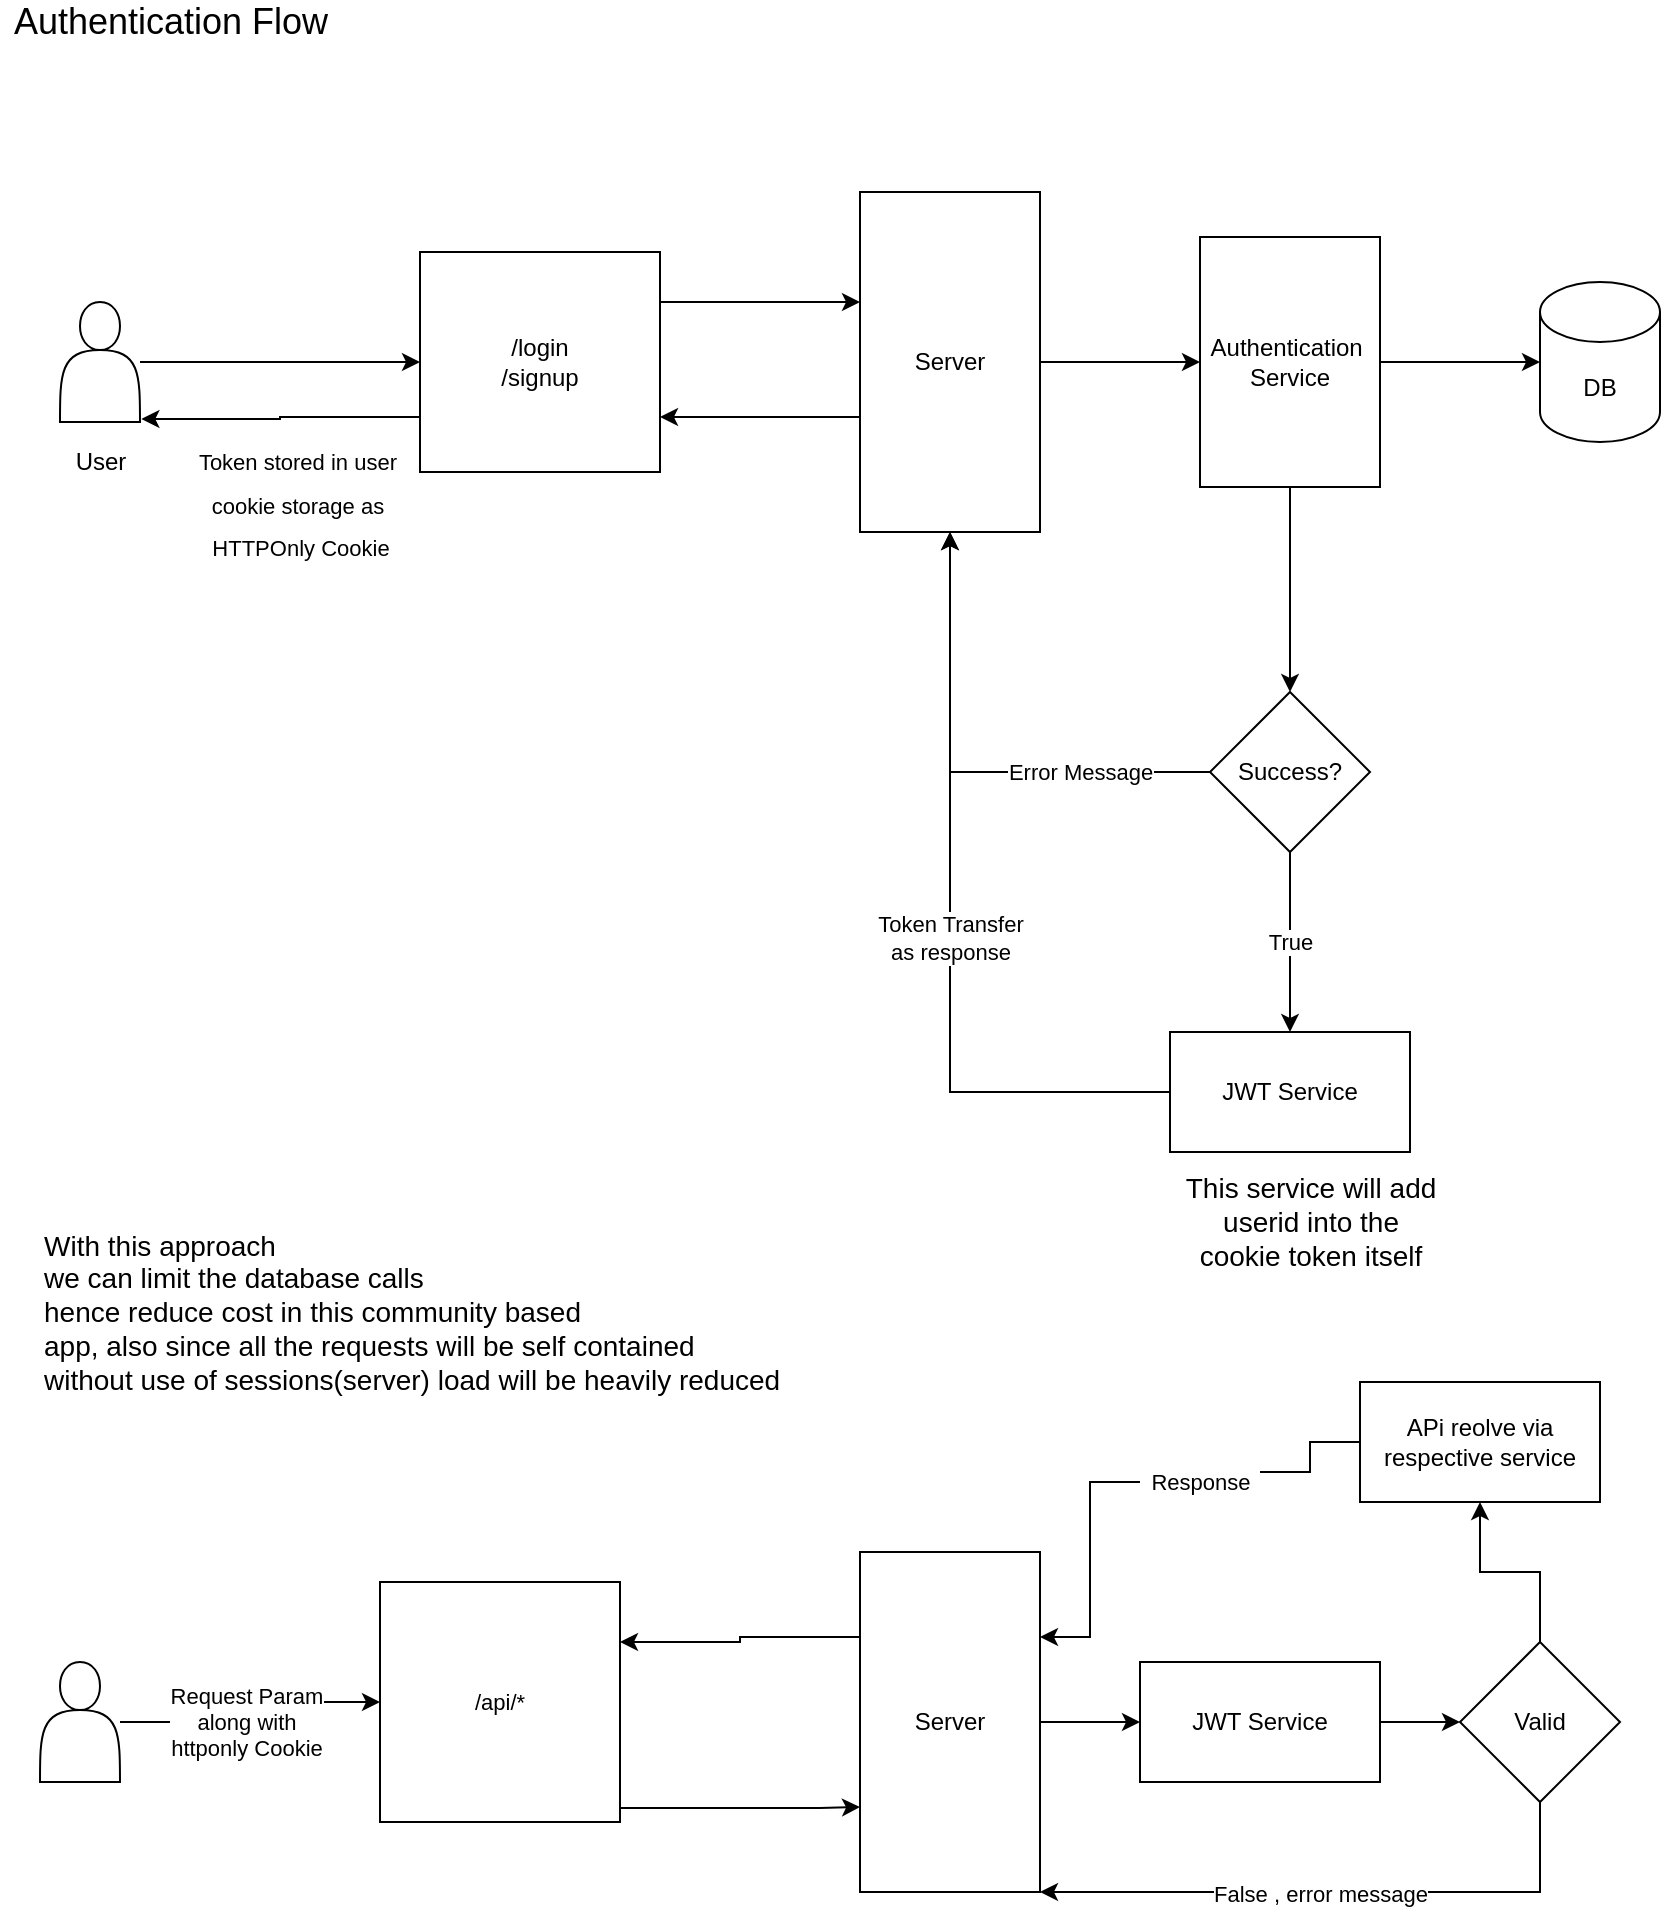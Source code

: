 <mxfile version="16.5.3" type="github" pages="4">
  <diagram id="mlN1lr6VNzN7cxFdERIH" name="Authentication">
    <mxGraphModel dx="1138" dy="503" grid="1" gridSize="10" guides="1" tooltips="1" connect="1" arrows="1" fold="1" page="1" pageScale="1" pageWidth="850" pageHeight="1100" math="0" shadow="0">
      <root>
        <mxCell id="0" />
        <mxCell id="1" parent="0" />
        <mxCell id="NsBSJuyFXzRyLEHLsMyV-5" value="" style="edgeStyle=orthogonalEdgeStyle;rounded=0;orthogonalLoop=1;jettySize=auto;html=1;" parent="1" source="NsBSJuyFXzRyLEHLsMyV-1" target="NsBSJuyFXzRyLEHLsMyV-4" edge="1">
          <mxGeometry relative="1" as="geometry" />
        </mxCell>
        <mxCell id="NsBSJuyFXzRyLEHLsMyV-1" value="" style="shape=actor;whiteSpace=wrap;html=1;" parent="1" vertex="1">
          <mxGeometry x="30" y="180" width="40" height="60" as="geometry" />
        </mxCell>
        <mxCell id="NsBSJuyFXzRyLEHLsMyV-2" value="User" style="text;html=1;align=center;verticalAlign=middle;resizable=0;points=[];autosize=1;strokeColor=none;fillColor=none;" parent="1" vertex="1">
          <mxGeometry x="30" y="250" width="40" height="20" as="geometry" />
        </mxCell>
        <mxCell id="NsBSJuyFXzRyLEHLsMyV-10" value="" style="edgeStyle=orthogonalEdgeStyle;rounded=0;orthogonalLoop=1;jettySize=auto;html=1;" parent="1" source="NsBSJuyFXzRyLEHLsMyV-3" target="NsBSJuyFXzRyLEHLsMyV-9" edge="1">
          <mxGeometry relative="1" as="geometry" />
        </mxCell>
        <mxCell id="NsBSJuyFXzRyLEHLsMyV-22" style="edgeStyle=orthogonalEdgeStyle;rounded=0;orthogonalLoop=1;jettySize=auto;html=1;exitX=0;exitY=0.75;exitDx=0;exitDy=0;entryX=1;entryY=0.75;entryDx=0;entryDy=0;fontSize=18;" parent="1" source="NsBSJuyFXzRyLEHLsMyV-3" target="NsBSJuyFXzRyLEHLsMyV-4" edge="1">
          <mxGeometry relative="1" as="geometry">
            <Array as="points">
              <mxPoint x="430" y="237" />
            </Array>
          </mxGeometry>
        </mxCell>
        <mxCell id="NsBSJuyFXzRyLEHLsMyV-3" value="Server" style="rounded=0;whiteSpace=wrap;html=1;" parent="1" vertex="1">
          <mxGeometry x="430" y="125" width="90" height="170" as="geometry" />
        </mxCell>
        <mxCell id="NsBSJuyFXzRyLEHLsMyV-6" style="edgeStyle=orthogonalEdgeStyle;rounded=0;orthogonalLoop=1;jettySize=auto;html=1;" parent="1" source="NsBSJuyFXzRyLEHLsMyV-4" edge="1">
          <mxGeometry relative="1" as="geometry">
            <mxPoint x="430" y="180" as="targetPoint" />
            <Array as="points">
              <mxPoint x="430" y="180" />
            </Array>
          </mxGeometry>
        </mxCell>
        <mxCell id="NsBSJuyFXzRyLEHLsMyV-23" style="edgeStyle=orthogonalEdgeStyle;rounded=0;orthogonalLoop=1;jettySize=auto;html=1;exitX=0;exitY=0.75;exitDx=0;exitDy=0;entryX=1.017;entryY=0.975;entryDx=0;entryDy=0;entryPerimeter=0;fontSize=18;" parent="1" source="NsBSJuyFXzRyLEHLsMyV-4" target="NsBSJuyFXzRyLEHLsMyV-1" edge="1">
          <mxGeometry relative="1" as="geometry" />
        </mxCell>
        <mxCell id="NsBSJuyFXzRyLEHLsMyV-4" value="/login&lt;br&gt;/signup" style="whiteSpace=wrap;html=1;" parent="1" vertex="1">
          <mxGeometry x="210" y="155" width="120" height="110" as="geometry" />
        </mxCell>
        <mxCell id="NsBSJuyFXzRyLEHLsMyV-12" style="edgeStyle=orthogonalEdgeStyle;rounded=0;orthogonalLoop=1;jettySize=auto;html=1;entryX=0;entryY=0.5;entryDx=0;entryDy=0;entryPerimeter=0;" parent="1" source="NsBSJuyFXzRyLEHLsMyV-9" target="NsBSJuyFXzRyLEHLsMyV-11" edge="1">
          <mxGeometry relative="1" as="geometry" />
        </mxCell>
        <mxCell id="NsBSJuyFXzRyLEHLsMyV-14" value="" style="edgeStyle=orthogonalEdgeStyle;rounded=0;orthogonalLoop=1;jettySize=auto;html=1;" parent="1" source="NsBSJuyFXzRyLEHLsMyV-9" target="NsBSJuyFXzRyLEHLsMyV-13" edge="1">
          <mxGeometry relative="1" as="geometry" />
        </mxCell>
        <mxCell id="NsBSJuyFXzRyLEHLsMyV-9" value="Authentication&amp;nbsp;&lt;br&gt;Service" style="rounded=0;whiteSpace=wrap;html=1;" parent="1" vertex="1">
          <mxGeometry x="600" y="147.5" width="90" height="125" as="geometry" />
        </mxCell>
        <mxCell id="NsBSJuyFXzRyLEHLsMyV-11" value="DB" style="shape=cylinder3;whiteSpace=wrap;html=1;boundedLbl=1;backgroundOutline=1;size=15;" parent="1" vertex="1">
          <mxGeometry x="770" y="170" width="60" height="80" as="geometry" />
        </mxCell>
        <mxCell id="NsBSJuyFXzRyLEHLsMyV-16" value="True" style="edgeStyle=orthogonalEdgeStyle;rounded=0;orthogonalLoop=1;jettySize=auto;html=1;" parent="1" source="NsBSJuyFXzRyLEHLsMyV-13" target="NsBSJuyFXzRyLEHLsMyV-15" edge="1">
          <mxGeometry relative="1" as="geometry" />
        </mxCell>
        <mxCell id="NsBSJuyFXzRyLEHLsMyV-19" style="edgeStyle=orthogonalEdgeStyle;rounded=0;orthogonalLoop=1;jettySize=auto;html=1;entryX=0.5;entryY=1;entryDx=0;entryDy=0;" parent="1" source="NsBSJuyFXzRyLEHLsMyV-13" target="NsBSJuyFXzRyLEHLsMyV-3" edge="1">
          <mxGeometry relative="1" as="geometry" />
        </mxCell>
        <mxCell id="NsBSJuyFXzRyLEHLsMyV-20" value="Error Message" style="edgeLabel;html=1;align=center;verticalAlign=middle;resizable=0;points=[];" parent="NsBSJuyFXzRyLEHLsMyV-19" vertex="1" connectable="0">
          <mxGeometry x="-0.208" y="4" relative="1" as="geometry">
            <mxPoint x="34" y="-4" as="offset" />
          </mxGeometry>
        </mxCell>
        <mxCell id="NsBSJuyFXzRyLEHLsMyV-13" value="Success?" style="rhombus;whiteSpace=wrap;html=1;rounded=0;" parent="1" vertex="1">
          <mxGeometry x="605" y="375" width="80" height="80" as="geometry" />
        </mxCell>
        <mxCell id="NsBSJuyFXzRyLEHLsMyV-17" style="edgeStyle=orthogonalEdgeStyle;rounded=0;orthogonalLoop=1;jettySize=auto;html=1;entryX=0.5;entryY=1;entryDx=0;entryDy=0;" parent="1" source="NsBSJuyFXzRyLEHLsMyV-15" target="NsBSJuyFXzRyLEHLsMyV-3" edge="1">
          <mxGeometry relative="1" as="geometry" />
        </mxCell>
        <mxCell id="NsBSJuyFXzRyLEHLsMyV-18" value="Token Transfer&lt;br&gt;as response" style="edgeLabel;html=1;align=center;verticalAlign=middle;resizable=0;points=[];" parent="NsBSJuyFXzRyLEHLsMyV-17" vertex="1" connectable="0">
          <mxGeometry x="-0.038" relative="1" as="geometry">
            <mxPoint as="offset" />
          </mxGeometry>
        </mxCell>
        <mxCell id="NsBSJuyFXzRyLEHLsMyV-15" value="JWT Service" style="whiteSpace=wrap;html=1;rounded=0;" parent="1" vertex="1">
          <mxGeometry x="585" y="545" width="120" height="60" as="geometry" />
        </mxCell>
        <mxCell id="NsBSJuyFXzRyLEHLsMyV-21" value="&lt;font style=&quot;font-size: 18px&quot;&gt;Authentication Flow&lt;/font&gt;" style="text;html=1;align=center;verticalAlign=middle;resizable=0;points=[];autosize=1;strokeColor=none;fillColor=none;" parent="1" vertex="1">
          <mxGeometry y="30" width="170" height="20" as="geometry" />
        </mxCell>
        <mxCell id="NsBSJuyFXzRyLEHLsMyV-24" value="&lt;font style=&quot;font-size: 11px&quot;&gt;Token stored in user&amp;nbsp;&lt;br&gt;cookie storage as&amp;nbsp;&lt;br&gt;HTTPOnly Cookie&lt;br&gt;&lt;/font&gt;" style="text;html=1;align=center;verticalAlign=middle;resizable=0;points=[];autosize=1;strokeColor=none;fillColor=none;fontSize=18;" parent="1" vertex="1">
          <mxGeometry x="90" y="240" width="120" height="80" as="geometry" />
        </mxCell>
        <mxCell id="NsBSJuyFXzRyLEHLsMyV-28" value="" style="edgeStyle=orthogonalEdgeStyle;rounded=0;orthogonalLoop=1;jettySize=auto;html=1;fontSize=11;" parent="1" source="NsBSJuyFXzRyLEHLsMyV-25" target="NsBSJuyFXzRyLEHLsMyV-27" edge="1">
          <mxGeometry relative="1" as="geometry" />
        </mxCell>
        <mxCell id="NsBSJuyFXzRyLEHLsMyV-32" value="Request Param&lt;br&gt;along with &lt;br&gt;httponly Cookie" style="edgeLabel;html=1;align=center;verticalAlign=middle;resizable=0;points=[];fontSize=11;" parent="NsBSJuyFXzRyLEHLsMyV-28" vertex="1" connectable="0">
          <mxGeometry x="-0.3" y="-3" relative="1" as="geometry">
            <mxPoint x="14" y="-3" as="offset" />
          </mxGeometry>
        </mxCell>
        <mxCell id="NsBSJuyFXzRyLEHLsMyV-25" value="" style="shape=actor;whiteSpace=wrap;html=1;fontSize=11;" parent="1" vertex="1">
          <mxGeometry x="20" y="860" width="40" height="60" as="geometry" />
        </mxCell>
        <mxCell id="NsBSJuyFXzRyLEHLsMyV-31" style="edgeStyle=orthogonalEdgeStyle;rounded=0;orthogonalLoop=1;jettySize=auto;html=1;entryX=0;entryY=0.5;entryDx=0;entryDy=0;fontSize=11;" parent="1" source="NsBSJuyFXzRyLEHLsMyV-26" target="NsBSJuyFXzRyLEHLsMyV-30" edge="1">
          <mxGeometry relative="1" as="geometry" />
        </mxCell>
        <mxCell id="NsBSJuyFXzRyLEHLsMyV-41" style="edgeStyle=orthogonalEdgeStyle;rounded=0;orthogonalLoop=1;jettySize=auto;html=1;exitX=0;exitY=0.25;exitDx=0;exitDy=0;entryX=1;entryY=0.25;entryDx=0;entryDy=0;fontSize=11;" parent="1" source="NsBSJuyFXzRyLEHLsMyV-26" target="NsBSJuyFXzRyLEHLsMyV-27" edge="1">
          <mxGeometry relative="1" as="geometry" />
        </mxCell>
        <mxCell id="NsBSJuyFXzRyLEHLsMyV-26" value="Server" style="rounded=0;whiteSpace=wrap;html=1;" parent="1" vertex="1">
          <mxGeometry x="430" y="805" width="90" height="170" as="geometry" />
        </mxCell>
        <mxCell id="NsBSJuyFXzRyLEHLsMyV-29" style="edgeStyle=orthogonalEdgeStyle;rounded=0;orthogonalLoop=1;jettySize=auto;html=1;entryX=0;entryY=0.75;entryDx=0;entryDy=0;fontSize=11;" parent="1" source="NsBSJuyFXzRyLEHLsMyV-27" target="NsBSJuyFXzRyLEHLsMyV-26" edge="1">
          <mxGeometry relative="1" as="geometry">
            <Array as="points">
              <mxPoint x="410" y="933" />
              <mxPoint x="410" y="933" />
            </Array>
          </mxGeometry>
        </mxCell>
        <mxCell id="NsBSJuyFXzRyLEHLsMyV-27" value="/api/*" style="whiteSpace=wrap;html=1;fontSize=11;" parent="1" vertex="1">
          <mxGeometry x="190" y="820" width="120" height="120" as="geometry" />
        </mxCell>
        <mxCell id="NsBSJuyFXzRyLEHLsMyV-34" value="" style="edgeStyle=orthogonalEdgeStyle;rounded=0;orthogonalLoop=1;jettySize=auto;html=1;fontSize=11;" parent="1" source="NsBSJuyFXzRyLEHLsMyV-30" target="NsBSJuyFXzRyLEHLsMyV-33" edge="1">
          <mxGeometry relative="1" as="geometry" />
        </mxCell>
        <mxCell id="NsBSJuyFXzRyLEHLsMyV-30" value="JWT Service" style="whiteSpace=wrap;html=1;rounded=0;" parent="1" vertex="1">
          <mxGeometry x="570" y="860" width="120" height="60" as="geometry" />
        </mxCell>
        <mxCell id="NsBSJuyFXzRyLEHLsMyV-35" style="edgeStyle=orthogonalEdgeStyle;rounded=0;orthogonalLoop=1;jettySize=auto;html=1;entryX=1;entryY=1;entryDx=0;entryDy=0;fontSize=11;" parent="1" source="NsBSJuyFXzRyLEHLsMyV-33" target="NsBSJuyFXzRyLEHLsMyV-26" edge="1">
          <mxGeometry relative="1" as="geometry">
            <Array as="points">
              <mxPoint x="770" y="975" />
            </Array>
          </mxGeometry>
        </mxCell>
        <mxCell id="NsBSJuyFXzRyLEHLsMyV-36" value="False , error message" style="edgeLabel;html=1;align=center;verticalAlign=middle;resizable=0;points=[];fontSize=11;" parent="NsBSJuyFXzRyLEHLsMyV-35" vertex="1" connectable="0">
          <mxGeometry x="0.05" y="1" relative="1" as="geometry">
            <mxPoint as="offset" />
          </mxGeometry>
        </mxCell>
        <mxCell id="NsBSJuyFXzRyLEHLsMyV-38" value="" style="edgeStyle=orthogonalEdgeStyle;rounded=0;orthogonalLoop=1;jettySize=auto;html=1;fontSize=11;" parent="1" source="NsBSJuyFXzRyLEHLsMyV-33" target="NsBSJuyFXzRyLEHLsMyV-37" edge="1">
          <mxGeometry relative="1" as="geometry" />
        </mxCell>
        <mxCell id="NsBSJuyFXzRyLEHLsMyV-33" value="Valid" style="rhombus;whiteSpace=wrap;html=1;rounded=0;" parent="1" vertex="1">
          <mxGeometry x="730" y="850" width="80" height="80" as="geometry" />
        </mxCell>
        <mxCell id="NsBSJuyFXzRyLEHLsMyV-39" style="edgeStyle=orthogonalEdgeStyle;rounded=0;orthogonalLoop=1;jettySize=auto;html=1;entryX=1;entryY=0.25;entryDx=0;entryDy=0;fontSize=11;startArrow=none;" parent="1" source="NsBSJuyFXzRyLEHLsMyV-40" target="NsBSJuyFXzRyLEHLsMyV-26" edge="1">
          <mxGeometry relative="1" as="geometry" />
        </mxCell>
        <mxCell id="NsBSJuyFXzRyLEHLsMyV-37" value="APi reolve via respective service" style="whiteSpace=wrap;html=1;rounded=0;" parent="1" vertex="1">
          <mxGeometry x="680" y="720" width="120" height="60" as="geometry" />
        </mxCell>
        <mxCell id="NsBSJuyFXzRyLEHLsMyV-40" value="Response" style="text;html=1;align=center;verticalAlign=middle;resizable=0;points=[];autosize=1;strokeColor=none;fillColor=none;fontSize=11;" parent="1" vertex="1">
          <mxGeometry x="570" y="760" width="60" height="20" as="geometry" />
        </mxCell>
        <mxCell id="NsBSJuyFXzRyLEHLsMyV-42" value="" style="edgeStyle=orthogonalEdgeStyle;rounded=0;orthogonalLoop=1;jettySize=auto;html=1;entryX=1;entryY=0.25;entryDx=0;entryDy=0;fontSize=11;endArrow=none;" parent="1" source="NsBSJuyFXzRyLEHLsMyV-37" target="NsBSJuyFXzRyLEHLsMyV-40" edge="1">
          <mxGeometry relative="1" as="geometry">
            <mxPoint x="680" y="750" as="sourcePoint" />
            <mxPoint x="520" y="847.5" as="targetPoint" />
          </mxGeometry>
        </mxCell>
        <mxCell id="NsBSJuyFXzRyLEHLsMyV-43" value="&lt;font style=&quot;font-size: 14px&quot;&gt;With this approach&amp;nbsp;&lt;br&gt;we can limit the database calls&lt;br&gt;hence reduce cost in this community based&lt;br&gt;app, also since all the requests will be self contained&amp;nbsp;&lt;br&gt;without use of sessions(server) load will be heavily reduced&lt;/font&gt;" style="text;html=1;align=left;verticalAlign=middle;resizable=0;points=[];autosize=1;strokeColor=none;fillColor=none;fontSize=11;" parent="1" vertex="1">
          <mxGeometry x="20" y="650" width="380" height="70" as="geometry" />
        </mxCell>
        <mxCell id="q-nRpNs554MgkvnLMEds-1" value="This service will add&lt;br&gt;userid into the &lt;br&gt;cookie token itself" style="text;html=1;align=center;verticalAlign=middle;resizable=0;points=[];autosize=1;strokeColor=none;fillColor=none;fontSize=14;" parent="1" vertex="1">
          <mxGeometry x="585" y="610" width="140" height="60" as="geometry" />
        </mxCell>
      </root>
    </mxGraphModel>
  </diagram>
  <diagram id="ZU1UuqrW1pWKJgc8ddJW" name="API Endpoints">
    <mxGraphModel dx="1138" dy="503" grid="1" gridSize="10" guides="1" tooltips="1" connect="1" arrows="1" fold="1" page="1" pageScale="1" pageWidth="850" pageHeight="1100" math="0" shadow="0">
      <root>
        <mxCell id="c0v6UYOoIOKIt0m8rgRB-0" />
        <mxCell id="c0v6UYOoIOKIt0m8rgRB-1" parent="c0v6UYOoIOKIt0m8rgRB-0" />
        <mxCell id="c0v6UYOoIOKIt0m8rgRB-2" value="Authentication" style="text;html=1;align=center;verticalAlign=middle;resizable=0;points=[];autosize=1;strokeColor=none;fillColor=none;fontSize=14;" parent="c0v6UYOoIOKIt0m8rgRB-1" vertex="1">
          <mxGeometry x="45" y="150" width="100" height="20" as="geometry" />
        </mxCell>
        <mxCell id="c0v6UYOoIOKIt0m8rgRB-4" value="User" style="text;html=1;align=center;verticalAlign=middle;resizable=0;points=[];autosize=1;strokeColor=none;fillColor=none;fontSize=14;" parent="c0v6UYOoIOKIt0m8rgRB-1" vertex="1">
          <mxGeometry x="245" y="150" width="50" height="20" as="geometry" />
        </mxCell>
        <mxCell id="zKysxyzHhcW2yDFut4gX-2" value="&lt;div style=&quot;text-align: left&quot;&gt;&lt;b&gt;POST&lt;/b&gt;&lt;br&gt;&lt;/div&gt;&lt;div style=&quot;text-align: left&quot;&gt;&lt;span&gt;/login&lt;/span&gt;&lt;/div&gt;&lt;div style=&quot;text-align: left&quot;&gt;&lt;span&gt;&lt;b&gt;REQ&lt;/b&gt;&lt;/span&gt;&lt;/div&gt;&lt;div style=&quot;text-align: left&quot;&gt;&lt;span&gt;email&lt;/span&gt;&lt;/div&gt;&lt;div style=&quot;text-align: left&quot;&gt;&lt;span&gt;password&lt;/span&gt;&lt;/div&gt;&lt;div style=&quot;text-align: left&quot;&gt;&lt;span&gt;&lt;b&gt;RES&lt;/b&gt;&lt;/span&gt;&lt;/div&gt;&lt;div style=&quot;text-align: left&quot;&gt;&lt;span&gt;message&lt;/span&gt;&lt;/div&gt;&lt;div style=&quot;text-align: left&quot;&gt;&lt;span&gt;cookie&lt;/span&gt;&lt;/div&gt;" style="rounded=1;whiteSpace=wrap;html=1;fontSize=14;" parent="c0v6UYOoIOKIt0m8rgRB-1" vertex="1">
          <mxGeometry x="45" y="180" width="120" height="150" as="geometry" />
        </mxCell>
        <mxCell id="zKysxyzHhcW2yDFut4gX-3" value="&lt;div style=&quot;text-align: left&quot;&gt;&lt;b&gt;POST&lt;/b&gt;&lt;br&gt;&lt;/div&gt;&lt;div style=&quot;text-align: left&quot;&gt;&lt;span&gt;/signup&lt;/span&gt;&lt;/div&gt;&lt;div style=&quot;text-align: left&quot;&gt;&lt;span&gt;&lt;b&gt;REQ&lt;/b&gt;&lt;/span&gt;&lt;/div&gt;&lt;div style=&quot;text-align: left&quot;&gt;&lt;span&gt;email&lt;/span&gt;&lt;/div&gt;&lt;div style=&quot;text-align: left&quot;&gt;&lt;span&gt;password&lt;/span&gt;&lt;/div&gt;&lt;div style=&quot;text-align: left&quot;&gt;&lt;span&gt;name&lt;/span&gt;&lt;/div&gt;&lt;div style=&quot;text-align: left&quot;&gt;&lt;span&gt;type&lt;/span&gt;&lt;/div&gt;&lt;div style=&quot;text-align: left&quot;&gt;&lt;div&gt;&lt;b&gt;RES&lt;/b&gt;&lt;/div&gt;&lt;div&gt;message&lt;/div&gt;&lt;/div&gt;" style="rounded=1;whiteSpace=wrap;html=1;fontSize=14;" parent="c0v6UYOoIOKIt0m8rgRB-1" vertex="1">
          <mxGeometry x="45" y="370" width="120" height="200" as="geometry" />
        </mxCell>
        <mxCell id="zKysxyzHhcW2yDFut4gX-4" value="&lt;div style=&quot;text-align: left&quot;&gt;&lt;b&gt;GET&lt;/b&gt;&lt;br&gt;&lt;/div&gt;&lt;div style=&quot;text-align: left&quot;&gt;&lt;span&gt;/profile&lt;/span&gt;&lt;/div&gt;&lt;div style=&quot;text-align: left&quot;&gt;&lt;b&gt;REQ&lt;/b&gt;&lt;/div&gt;&lt;div style=&quot;text-align: left&quot;&gt;cookie&lt;/div&gt;&lt;div style=&quot;text-align: left&quot;&gt;&lt;b&gt;Res&lt;/b&gt;&lt;/div&gt;&lt;div style=&quot;text-align: left&quot;&gt;all user details&lt;/div&gt;" style="rounded=1;whiteSpace=wrap;html=1;fontSize=14;" parent="c0v6UYOoIOKIt0m8rgRB-1" vertex="1">
          <mxGeometry x="240" y="180" width="120" height="110" as="geometry" />
        </mxCell>
        <mxCell id="I9oKW8PXVLF5XC2T5D57-0" value="&lt;div style=&quot;text-align: left&quot;&gt;&lt;b&gt;PUT&lt;/b&gt;&lt;br&gt;&lt;/div&gt;&lt;div style=&quot;text-align: left&quot;&gt;&lt;span&gt;/profile&lt;/span&gt;&lt;/div&gt;&lt;div style=&quot;text-align: left&quot;&gt;&lt;b&gt;REQ&lt;/b&gt;&lt;/div&gt;&lt;div style=&quot;text-align: left&quot;&gt;cookie&lt;/div&gt;&lt;div style=&quot;text-align: left&quot;&gt;params to&amp;nbsp;&lt;/div&gt;&lt;div style=&quot;text-align: left&quot;&gt;update&lt;/div&gt;&lt;div style=&quot;text-align: left&quot;&gt;&lt;b&gt;Res&lt;/b&gt;&lt;/div&gt;&lt;div style=&quot;text-align: left&quot;&gt;message /&amp;nbsp;&lt;/div&gt;&lt;div style=&quot;text-align: left&quot;&gt;updated values&lt;/div&gt;" style="rounded=1;whiteSpace=wrap;html=1;fontSize=14;" parent="c0v6UYOoIOKIt0m8rgRB-1" vertex="1">
          <mxGeometry x="240" y="330" width="130" height="180" as="geometry" />
        </mxCell>
        <mxCell id="I9oKW8PXVLF5XC2T5D57-1" value="Listing or forum" style="text;html=1;align=center;verticalAlign=middle;resizable=0;points=[];autosize=1;strokeColor=none;fillColor=none;fontSize=14;" parent="c0v6UYOoIOKIt0m8rgRB-1" vertex="1">
          <mxGeometry x="440" y="150" width="110" height="20" as="geometry" />
        </mxCell>
        <mxCell id="I9oKW8PXVLF5XC2T5D57-2" value="&lt;div style=&quot;text-align: left&quot;&gt;&lt;b&gt;GET&lt;/b&gt;&lt;br&gt;&lt;/div&gt;&lt;div style=&quot;text-align: left&quot;&gt;&lt;span&gt;&lt;br&gt;&lt;/span&gt;&lt;/div&gt;&lt;div style=&quot;text-align: left&quot;&gt;&lt;span&gt;/listing/study/:sid&lt;/span&gt;&lt;/div&gt;&lt;div style=&quot;text-align: left&quot;&gt;&lt;div&gt;/listing/forum/:fid&lt;/div&gt;&lt;div&gt;&lt;br&gt;&lt;/div&gt;&lt;/div&gt;&lt;div style=&quot;text-align: left&quot;&gt;&lt;b&gt;Res&lt;/b&gt;&lt;br&gt;&lt;/div&gt;&lt;div style=&quot;text-align: left&quot;&gt;particular list&lt;/div&gt;&lt;div style=&quot;text-align: left&quot;&gt;type&lt;/div&gt;&lt;div style=&quot;text-align: left&quot;&gt;&lt;br&gt;&lt;/div&gt;" style="rounded=1;whiteSpace=wrap;html=1;fontSize=14;" parent="c0v6UYOoIOKIt0m8rgRB-1" vertex="1">
          <mxGeometry x="440" y="180" width="150" height="180" as="geometry" />
        </mxCell>
        <mxCell id="XtNNtIao0WBWiyCKGlqJ-0" value="&lt;div style=&quot;text-align: left&quot;&gt;&lt;b&gt;GET&lt;/b&gt;&lt;br&gt;&lt;/div&gt;&lt;div style=&quot;text-align: left&quot;&gt;&lt;span&gt;/content/:cid/:mode&lt;/span&gt;&lt;/div&gt;&lt;div style=&quot;text-align: left&quot;&gt;&lt;b&gt;Res&lt;/b&gt;&lt;br&gt;&lt;/div&gt;&lt;div style=&quot;text-align: left&quot;&gt;particular list&lt;/div&gt;" style="rounded=1;whiteSpace=wrap;html=1;fontSize=14;" parent="c0v6UYOoIOKIt0m8rgRB-1" vertex="1">
          <mxGeometry x="640" y="180" width="160" height="210" as="geometry" />
        </mxCell>
        <mxCell id="XtNNtIao0WBWiyCKGlqJ-1" value="Content" style="text;html=1;align=center;verticalAlign=middle;resizable=0;points=[];autosize=1;strokeColor=none;fillColor=none;fontSize=14;" parent="c0v6UYOoIOKIt0m8rgRB-1" vertex="1">
          <mxGeometry x="630" y="150" width="60" height="20" as="geometry" />
        </mxCell>
        <mxCell id="lw98s7chPgkuSUvIplJf-0" value="&lt;div style=&quot;text-align: left&quot;&gt;&lt;b&gt;PATCH&lt;/b&gt;&lt;br&gt;&lt;/div&gt;&lt;div style=&quot;text-align: left&quot;&gt;&lt;span&gt;/content/:cid/&lt;/span&gt;&lt;/div&gt;&lt;div style=&quot;text-align: left&quot;&gt;&lt;span&gt;&lt;b&gt;REQ&lt;/b&gt;&lt;/span&gt;&lt;/div&gt;&lt;div style=&quot;text-align: left&quot;&gt;&lt;span&gt;Content to&amp;nbsp;&lt;/span&gt;&lt;/div&gt;&lt;div style=&quot;text-align: left&quot;&gt;&lt;span&gt;modify&lt;/span&gt;&lt;/div&gt;&lt;div style=&quot;text-align: left&quot;&gt;&lt;b&gt;Res&lt;/b&gt;&lt;br&gt;&lt;/div&gt;&lt;div style=&quot;text-align: left&quot;&gt;particular list&lt;/div&gt;" style="rounded=1;whiteSpace=wrap;html=1;fontSize=14;" parent="c0v6UYOoIOKIt0m8rgRB-1" vertex="1">
          <mxGeometry x="640" y="430" width="160" height="210" as="geometry" />
        </mxCell>
        <mxCell id="lw98s7chPgkuSUvIplJf-3" value="&lt;div style=&quot;text-align: left&quot;&gt;&lt;b&gt;PUT&lt;/b&gt;&lt;br&gt;&lt;/div&gt;&lt;div style=&quot;text-align: left&quot;&gt;&lt;span&gt;&lt;br&gt;&lt;/span&gt;&lt;/div&gt;&lt;div style=&quot;text-align: left&quot;&gt;&lt;span&gt;/listing/forum/:fid&lt;/span&gt;&lt;br&gt;&lt;/div&gt;&lt;div style=&quot;text-align: left&quot;&gt;&lt;div&gt;&lt;div&gt;&lt;b&gt;&lt;br&gt;&lt;/b&gt;&lt;/div&gt;&lt;div&gt;&lt;b&gt;REQ&lt;/b&gt;&lt;/div&gt;&lt;div&gt;&lt;span&gt;Comments&lt;/span&gt;&lt;/div&gt;&lt;div&gt;&lt;b&gt;&lt;br&gt;&lt;/b&gt;&lt;/div&gt;&lt;div&gt;&lt;b&gt;Res&lt;/b&gt;&lt;br&gt;&lt;/div&gt;&lt;/div&gt;&lt;/div&gt;&lt;div style=&quot;text-align: left&quot;&gt;message, cid&lt;/div&gt;" style="rounded=1;whiteSpace=wrap;html=1;fontSize=14;" parent="c0v6UYOoIOKIt0m8rgRB-1" vertex="1">
          <mxGeometry x="440" y="400" width="150" height="200" as="geometry" />
        </mxCell>
        <mxCell id="lw98s7chPgkuSUvIplJf-4" value="&lt;div style=&quot;text-align: left&quot;&gt;&lt;b&gt;DELETE&lt;/b&gt;&lt;/div&gt;&lt;div style=&quot;text-align: left&quot;&gt;&lt;br&gt;&lt;/div&gt;&lt;div style=&quot;text-align: left&quot;&gt;&lt;span&gt;/listing/forum/:fid&lt;/span&gt;&lt;br&gt;&lt;/div&gt;&lt;div style=&quot;text-align: left&quot;&gt;&lt;div&gt;&lt;div&gt;&lt;b&gt;&lt;br&gt;&lt;/b&gt;&lt;/div&gt;&lt;div&gt;&lt;b&gt;REQ&lt;/b&gt;&lt;/div&gt;&lt;div&gt;&lt;span&gt;comment ID&lt;/span&gt;&lt;/div&gt;&lt;div&gt;cid&lt;/div&gt;&lt;div&gt;&lt;b&gt;&lt;br&gt;&lt;/b&gt;&lt;/div&gt;&lt;div&gt;&lt;b&gt;Res&lt;/b&gt;&lt;br&gt;&lt;/div&gt;&lt;/div&gt;&lt;/div&gt;&lt;div style=&quot;text-align: left&quot;&gt;message, cid&lt;/div&gt;" style="rounded=1;whiteSpace=wrap;html=1;fontSize=14;" parent="c0v6UYOoIOKIt0m8rgRB-1" vertex="1">
          <mxGeometry x="450" y="670" width="150" height="200" as="geometry" />
        </mxCell>
        <mxCell id="lw98s7chPgkuSUvIplJf-5" value="&lt;div style=&quot;text-align: left&quot;&gt;&lt;span&gt;&lt;b&gt;POST&lt;/b&gt;&lt;/span&gt;&lt;/div&gt;&lt;div style=&quot;text-align: left&quot;&gt;&lt;span&gt;/content/:cid/&lt;/span&gt;&lt;br&gt;&lt;/div&gt;&lt;div style=&quot;text-align: left&quot;&gt;&lt;span&gt;&lt;b&gt;REQ&lt;/b&gt;&lt;/span&gt;&lt;/div&gt;&lt;div style=&quot;text-align: left&quot;&gt;Content Data&lt;/div&gt;&lt;div style=&quot;text-align: left&quot;&gt;&lt;b&gt;Res&lt;/b&gt;&lt;br&gt;&lt;/div&gt;&lt;div style=&quot;text-align: left&quot;&gt;message&lt;/div&gt;" style="rounded=1;whiteSpace=wrap;html=1;fontSize=14;" parent="c0v6UYOoIOKIt0m8rgRB-1" vertex="1">
          <mxGeometry x="640" y="670" width="160" height="210" as="geometry" />
        </mxCell>
        <mxCell id="lw98s7chPgkuSUvIplJf-6" value="Admin" style="text;html=1;align=center;verticalAlign=middle;resizable=0;points=[];autosize=1;strokeColor=none;fillColor=none;fontSize=14;" parent="c0v6UYOoIOKIt0m8rgRB-1" vertex="1">
          <mxGeometry x="45" y="630" width="60" height="20" as="geometry" />
        </mxCell>
        <mxCell id="lw98s7chPgkuSUvIplJf-7" value="&lt;div style=&quot;text-align: left&quot;&gt;&lt;b&gt;GET&lt;/b&gt;&lt;br&gt;&lt;/div&gt;&lt;div style=&quot;text-align: left&quot;&gt;&lt;span&gt;/requests&lt;/span&gt;&lt;/div&gt;&lt;div style=&quot;text-align: left&quot;&gt;&lt;b&gt;REQ&lt;/b&gt;&lt;/div&gt;&lt;div style=&quot;text-align: left&quot;&gt;cookie&lt;/div&gt;&lt;div style=&quot;text-align: left&quot;&gt;&lt;b&gt;Res&lt;/b&gt;&lt;/div&gt;&lt;div style=&quot;text-align: left&quot;&gt;all content&amp;nbsp;&lt;/div&gt;&lt;div style=&quot;text-align: left&quot;&gt;request details&lt;/div&gt;" style="rounded=1;whiteSpace=wrap;html=1;fontSize=14;" parent="c0v6UYOoIOKIt0m8rgRB-1" vertex="1">
          <mxGeometry x="45" y="660" width="120" height="140" as="geometry" />
        </mxCell>
        <mxCell id="lw98s7chPgkuSUvIplJf-8" value="&lt;div style=&quot;text-align: left&quot;&gt;&lt;b&gt;POST&lt;/b&gt;&lt;br&gt;&lt;/div&gt;&lt;div style=&quot;text-align: left&quot;&gt;&lt;span&gt;/requests/:rid&lt;/span&gt;&lt;/div&gt;&lt;div style=&quot;text-align: left&quot;&gt;&lt;b&gt;REQ&lt;/b&gt;&lt;/div&gt;&lt;div style=&quot;text-align: left&quot;&gt;approve/reject&lt;/div&gt;&lt;div style=&quot;text-align: left&quot;&gt;comments&lt;/div&gt;&lt;div style=&quot;text-align: left&quot;&gt;&lt;b&gt;Res&lt;/b&gt;&lt;/div&gt;&lt;div style=&quot;text-align: left&quot;&gt;message&lt;/div&gt;" style="rounded=1;whiteSpace=wrap;html=1;fontSize=14;" parent="c0v6UYOoIOKIt0m8rgRB-1" vertex="1">
          <mxGeometry x="220" y="660" width="120" height="140" as="geometry" />
        </mxCell>
      </root>
    </mxGraphModel>
  </diagram>
  <diagram id="GuPb17cSz0aAoLLf4HXN" name="User Interaction">
    <mxGraphModel dx="1138" dy="503" grid="1" gridSize="10" guides="1" tooltips="1" connect="1" arrows="1" fold="1" page="1" pageScale="1" pageWidth="850" pageHeight="1100" math="0" shadow="0">
      <root>
        <mxCell id="8m86IIgu7w236L_Eu7ke-0" />
        <mxCell id="8m86IIgu7w236L_Eu7ke-1" parent="8m86IIgu7w236L_Eu7ke-0" />
        <mxCell id="y18nd3dyhlxr6UuUFKT0-1" value="" style="edgeStyle=orthogonalEdgeStyle;rounded=0;orthogonalLoop=1;jettySize=auto;html=1;" edge="1" parent="8m86IIgu7w236L_Eu7ke-1" source="8pMybFn7hFTpGmJMEQ0C-22" target="y18nd3dyhlxr6UuUFKT0-0">
          <mxGeometry relative="1" as="geometry" />
        </mxCell>
        <mxCell id="8pMybFn7hFTpGmJMEQ0C-22" value="&lt;br&gt;&lt;br&gt;&lt;br&gt;&lt;br&gt;&lt;br&gt;&lt;br&gt;STUDENT" style="shape=actor;whiteSpace=wrap;html=1;" vertex="1" parent="8m86IIgu7w236L_Eu7ke-1">
          <mxGeometry x="80" y="220" width="40" height="60" as="geometry" />
        </mxCell>
        <mxCell id="y18nd3dyhlxr6UuUFKT0-3" value="" style="edgeStyle=orthogonalEdgeStyle;rounded=0;orthogonalLoop=1;jettySize=auto;html=1;" edge="1" parent="8m86IIgu7w236L_Eu7ke-1" source="y18nd3dyhlxr6UuUFKT0-0" target="y18nd3dyhlxr6UuUFKT0-2">
          <mxGeometry relative="1" as="geometry">
            <Array as="points">
              <mxPoint x="350" y="250" />
              <mxPoint x="350" y="360" />
            </Array>
          </mxGeometry>
        </mxCell>
        <mxCell id="y18nd3dyhlxr6UuUFKT0-5" value="" style="edgeStyle=orthogonalEdgeStyle;rounded=0;orthogonalLoop=1;jettySize=auto;html=1;" edge="1" parent="8m86IIgu7w236L_Eu7ke-1" source="y18nd3dyhlxr6UuUFKT0-0" target="y18nd3dyhlxr6UuUFKT0-4">
          <mxGeometry relative="1" as="geometry" />
        </mxCell>
        <mxCell id="y18nd3dyhlxr6UuUFKT0-13" value="" style="edgeStyle=orthogonalEdgeStyle;rounded=0;orthogonalLoop=1;jettySize=auto;html=1;" edge="1" parent="8m86IIgu7w236L_Eu7ke-1" source="y18nd3dyhlxr6UuUFKT0-0" target="y18nd3dyhlxr6UuUFKT0-12">
          <mxGeometry relative="1" as="geometry">
            <Array as="points">
              <mxPoint x="350" y="250" />
              <mxPoint x="350" y="140" />
            </Array>
          </mxGeometry>
        </mxCell>
        <mxCell id="y18nd3dyhlxr6UuUFKT0-16" style="edgeStyle=orthogonalEdgeStyle;rounded=0;orthogonalLoop=1;jettySize=auto;html=1;entryX=0;entryY=0.5;entryDx=0;entryDy=0;" edge="1" parent="8m86IIgu7w236L_Eu7ke-1" source="y18nd3dyhlxr6UuUFKT0-0" target="y18nd3dyhlxr6UuUFKT0-8">
          <mxGeometry relative="1" as="geometry">
            <Array as="points">
              <mxPoint x="280" y="60" />
            </Array>
          </mxGeometry>
        </mxCell>
        <mxCell id="y18nd3dyhlxr6UuUFKT0-18" value="" style="edgeStyle=orthogonalEdgeStyle;rounded=0;orthogonalLoop=1;jettySize=auto;html=1;" edge="1" parent="8m86IIgu7w236L_Eu7ke-1" source="y18nd3dyhlxr6UuUFKT0-0" target="y18nd3dyhlxr6UuUFKT0-17">
          <mxGeometry relative="1" as="geometry" />
        </mxCell>
        <mxCell id="y18nd3dyhlxr6UuUFKT0-0" value="ACTIONS" style="rhombus;whiteSpace=wrap;html=1;" vertex="1" parent="8m86IIgu7w236L_Eu7ke-1">
          <mxGeometry x="240" y="210" width="80" height="80" as="geometry" />
        </mxCell>
        <mxCell id="y18nd3dyhlxr6UuUFKT0-11" value="" style="edgeStyle=orthogonalEdgeStyle;rounded=0;orthogonalLoop=1;jettySize=auto;html=1;" edge="1" parent="8m86IIgu7w236L_Eu7ke-1" source="y18nd3dyhlxr6UuUFKT0-2" target="y18nd3dyhlxr6UuUFKT0-10">
          <mxGeometry relative="1" as="geometry" />
        </mxCell>
        <mxCell id="y18nd3dyhlxr6UuUFKT0-2" value="ACCESS&lt;br&gt;STUDY&lt;br&gt;MATERIALS" style="whiteSpace=wrap;html=1;" vertex="1" parent="8m86IIgu7w236L_Eu7ke-1">
          <mxGeometry x="380" y="330" width="120" height="60" as="geometry" />
        </mxCell>
        <mxCell id="y18nd3dyhlxr6UuUFKT0-4" value="Update /Modify Study material and submit for approval" style="whiteSpace=wrap;html=1;" vertex="1" parent="8m86IIgu7w236L_Eu7ke-1">
          <mxGeometry x="220" y="380" width="120" height="60" as="geometry" />
        </mxCell>
        <mxCell id="y18nd3dyhlxr6UuUFKT0-8" value="Create Mentor&lt;br&gt;Request" style="whiteSpace=wrap;html=1;" vertex="1" parent="8m86IIgu7w236L_Eu7ke-1">
          <mxGeometry x="380" y="30" width="120" height="60" as="geometry" />
        </mxCell>
        <mxCell id="y18nd3dyhlxr6UuUFKT0-10" value="Participate in conversation in every page ask doubts" style="whiteSpace=wrap;html=1;" vertex="1" parent="8m86IIgu7w236L_Eu7ke-1">
          <mxGeometry x="580" y="330" width="120" height="60" as="geometry" />
        </mxCell>
        <mxCell id="y18nd3dyhlxr6UuUFKT0-12" value="Join NGO Events" style="whiteSpace=wrap;html=1;" vertex="1" parent="8m86IIgu7w236L_Eu7ke-1">
          <mxGeometry x="380" y="110" width="120" height="60" as="geometry" />
        </mxCell>
        <mxCell id="y18nd3dyhlxr6UuUFKT0-17" value="Start a forum discussion" style="whiteSpace=wrap;html=1;" vertex="1" parent="8m86IIgu7w236L_Eu7ke-1">
          <mxGeometry x="380" y="220" width="120" height="60" as="geometry" />
        </mxCell>
        <mxCell id="y18nd3dyhlxr6UuUFKT0-19" value="" style="edgeStyle=orthogonalEdgeStyle;rounded=0;orthogonalLoop=1;jettySize=auto;html=1;" edge="1" parent="8m86IIgu7w236L_Eu7ke-1" source="y18nd3dyhlxr6UuUFKT0-20" target="y18nd3dyhlxr6UuUFKT0-26">
          <mxGeometry relative="1" as="geometry" />
        </mxCell>
        <mxCell id="y18nd3dyhlxr6UuUFKT0-20" value="&lt;br&gt;&lt;br&gt;&lt;br&gt;&lt;br&gt;&lt;br&gt;&lt;br&gt;NGO" style="shape=actor;whiteSpace=wrap;html=1;" vertex="1" parent="8m86IIgu7w236L_Eu7ke-1">
          <mxGeometry x="70" y="710" width="40" height="60" as="geometry" />
        </mxCell>
        <mxCell id="y18nd3dyhlxr6UuUFKT0-25" value="" style="edgeStyle=orthogonalEdgeStyle;rounded=0;orthogonalLoop=1;jettySize=auto;html=1;" edge="1" parent="8m86IIgu7w236L_Eu7ke-1" source="y18nd3dyhlxr6UuUFKT0-26" target="y18nd3dyhlxr6UuUFKT0-33">
          <mxGeometry relative="1" as="geometry" />
        </mxCell>
        <mxCell id="y18nd3dyhlxr6UuUFKT0-26" value="ACTIONS" style="rhombus;whiteSpace=wrap;html=1;" vertex="1" parent="8m86IIgu7w236L_Eu7ke-1">
          <mxGeometry x="230" y="700" width="80" height="80" as="geometry" />
        </mxCell>
        <mxCell id="y18nd3dyhlxr6UuUFKT0-33" value="Create/Update Event" style="whiteSpace=wrap;html=1;" vertex="1" parent="8m86IIgu7w236L_Eu7ke-1">
          <mxGeometry x="370" y="710" width="120" height="60" as="geometry" />
        </mxCell>
        <mxCell id="y18nd3dyhlxr6UuUFKT0-34" value="" style="edgeStyle=orthogonalEdgeStyle;rounded=0;orthogonalLoop=1;jettySize=auto;html=1;" edge="1" parent="8m86IIgu7w236L_Eu7ke-1" source="y18nd3dyhlxr6UuUFKT0-35" target="y18nd3dyhlxr6UuUFKT0-37">
          <mxGeometry relative="1" as="geometry" />
        </mxCell>
        <mxCell id="y18nd3dyhlxr6UuUFKT0-35" value="&lt;br&gt;&lt;br&gt;&lt;br&gt;&lt;br&gt;&lt;br&gt;&lt;br&gt;ADMIN" style="shape=actor;whiteSpace=wrap;html=1;" vertex="1" parent="8m86IIgu7w236L_Eu7ke-1">
          <mxGeometry x="70" y="930" width="40" height="60" as="geometry" />
        </mxCell>
        <mxCell id="y18nd3dyhlxr6UuUFKT0-36" value="" style="edgeStyle=orthogonalEdgeStyle;rounded=0;orthogonalLoop=1;jettySize=auto;html=1;" edge="1" parent="8m86IIgu7w236L_Eu7ke-1" source="y18nd3dyhlxr6UuUFKT0-37" target="y18nd3dyhlxr6UuUFKT0-38">
          <mxGeometry relative="1" as="geometry" />
        </mxCell>
        <mxCell id="y18nd3dyhlxr6UuUFKT0-37" value="ACTIONS" style="rhombus;whiteSpace=wrap;html=1;" vertex="1" parent="8m86IIgu7w236L_Eu7ke-1">
          <mxGeometry x="230" y="920" width="80" height="80" as="geometry" />
        </mxCell>
        <mxCell id="y18nd3dyhlxr6UuUFKT0-49" value="" style="edgeStyle=orthogonalEdgeStyle;rounded=0;orthogonalLoop=1;jettySize=auto;html=1;" edge="1" parent="8m86IIgu7w236L_Eu7ke-1" source="y18nd3dyhlxr6UuUFKT0-38" target="y18nd3dyhlxr6UuUFKT0-48">
          <mxGeometry relative="1" as="geometry" />
        </mxCell>
        <mxCell id="y18nd3dyhlxr6UuUFKT0-38" value="VIEW Requests" style="whiteSpace=wrap;html=1;" vertex="1" parent="8m86IIgu7w236L_Eu7ke-1">
          <mxGeometry x="370" y="930" width="120" height="60" as="geometry" />
        </mxCell>
        <mxCell id="y18nd3dyhlxr6UuUFKT0-51" value="" style="edgeStyle=orthogonalEdgeStyle;rounded=0;orthogonalLoop=1;jettySize=auto;html=1;" edge="1" parent="8m86IIgu7w236L_Eu7ke-1" source="y18nd3dyhlxr6UuUFKT0-48" target="y18nd3dyhlxr6UuUFKT0-50">
          <mxGeometry relative="1" as="geometry" />
        </mxCell>
        <mxCell id="y18nd3dyhlxr6UuUFKT0-53" value="" style="edgeStyle=orthogonalEdgeStyle;rounded=0;orthogonalLoop=1;jettySize=auto;html=1;" edge="1" parent="8m86IIgu7w236L_Eu7ke-1" source="y18nd3dyhlxr6UuUFKT0-48" target="y18nd3dyhlxr6UuUFKT0-52">
          <mxGeometry relative="1" as="geometry" />
        </mxCell>
        <mxCell id="y18nd3dyhlxr6UuUFKT0-48" value="APPROVE" style="rhombus;whiteSpace=wrap;html=1;" vertex="1" parent="8m86IIgu7w236L_Eu7ke-1">
          <mxGeometry x="590" y="920" width="80" height="80" as="geometry" />
        </mxCell>
        <mxCell id="y18nd3dyhlxr6UuUFKT0-50" value="Provide Comments and update Syllabus" style="whiteSpace=wrap;html=1;" vertex="1" parent="8m86IIgu7w236L_Eu7ke-1">
          <mxGeometry x="730" y="930" width="120" height="60" as="geometry" />
        </mxCell>
        <mxCell id="y18nd3dyhlxr6UuUFKT0-52" value="Provide content and delete data" style="whiteSpace=wrap;html=1;" vertex="1" parent="8m86IIgu7w236L_Eu7ke-1">
          <mxGeometry x="570" y="1030" width="120" height="60" as="geometry" />
        </mxCell>
      </root>
    </mxGraphModel>
  </diagram>
  <diagram id="rDXRNRWcDo_nR5VQTPZp" name="NGO Interaction">
    <mxGraphModel dx="1138" dy="503" grid="1" gridSize="10" guides="1" tooltips="1" connect="1" arrows="1" fold="1" page="1" pageScale="1" pageWidth="850" pageHeight="1100" math="0" shadow="0">
      <root>
        <mxCell id="1Ok4reRKzZd63ouZMmTh-0" />
        <mxCell id="1Ok4reRKzZd63ouZMmTh-1" parent="1Ok4reRKzZd63ouZMmTh-0" />
      </root>
    </mxGraphModel>
  </diagram>
</mxfile>

